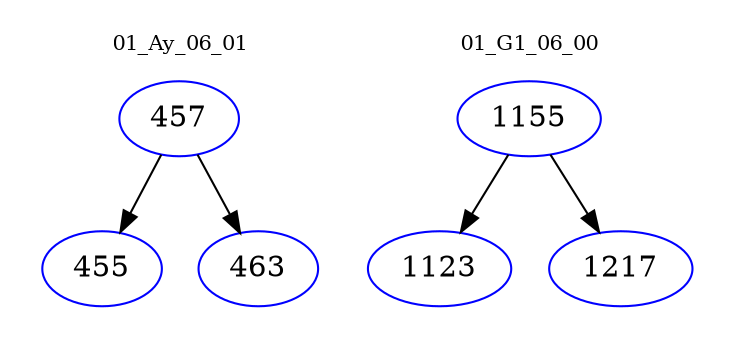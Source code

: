 digraph{
subgraph cluster_0 {
color = white
label = "01_Ay_06_01";
fontsize=10;
T0_457 [label="457", color="blue"]
T0_457 -> T0_455 [color="black"]
T0_455 [label="455", color="blue"]
T0_457 -> T0_463 [color="black"]
T0_463 [label="463", color="blue"]
}
subgraph cluster_1 {
color = white
label = "01_G1_06_00";
fontsize=10;
T1_1155 [label="1155", color="blue"]
T1_1155 -> T1_1123 [color="black"]
T1_1123 [label="1123", color="blue"]
T1_1155 -> T1_1217 [color="black"]
T1_1217 [label="1217", color="blue"]
}
}
